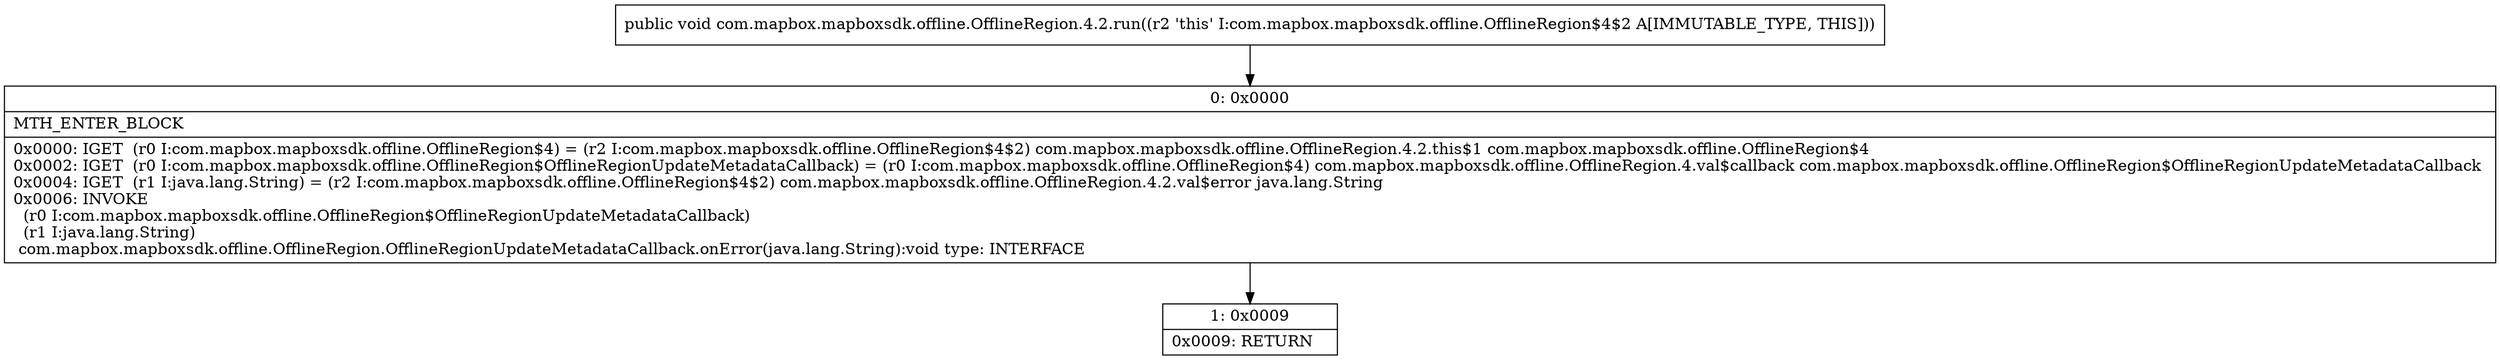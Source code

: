 digraph "CFG forcom.mapbox.mapboxsdk.offline.OfflineRegion.4.2.run()V" {
Node_0 [shape=record,label="{0\:\ 0x0000|MTH_ENTER_BLOCK\l|0x0000: IGET  (r0 I:com.mapbox.mapboxsdk.offline.OfflineRegion$4) = (r2 I:com.mapbox.mapboxsdk.offline.OfflineRegion$4$2) com.mapbox.mapboxsdk.offline.OfflineRegion.4.2.this$1 com.mapbox.mapboxsdk.offline.OfflineRegion$4 \l0x0002: IGET  (r0 I:com.mapbox.mapboxsdk.offline.OfflineRegion$OfflineRegionUpdateMetadataCallback) = (r0 I:com.mapbox.mapboxsdk.offline.OfflineRegion$4) com.mapbox.mapboxsdk.offline.OfflineRegion.4.val$callback com.mapbox.mapboxsdk.offline.OfflineRegion$OfflineRegionUpdateMetadataCallback \l0x0004: IGET  (r1 I:java.lang.String) = (r2 I:com.mapbox.mapboxsdk.offline.OfflineRegion$4$2) com.mapbox.mapboxsdk.offline.OfflineRegion.4.2.val$error java.lang.String \l0x0006: INVOKE  \l  (r0 I:com.mapbox.mapboxsdk.offline.OfflineRegion$OfflineRegionUpdateMetadataCallback)\l  (r1 I:java.lang.String)\l com.mapbox.mapboxsdk.offline.OfflineRegion.OfflineRegionUpdateMetadataCallback.onError(java.lang.String):void type: INTERFACE \l}"];
Node_1 [shape=record,label="{1\:\ 0x0009|0x0009: RETURN   \l}"];
MethodNode[shape=record,label="{public void com.mapbox.mapboxsdk.offline.OfflineRegion.4.2.run((r2 'this' I:com.mapbox.mapboxsdk.offline.OfflineRegion$4$2 A[IMMUTABLE_TYPE, THIS])) }"];
MethodNode -> Node_0;
Node_0 -> Node_1;
}

